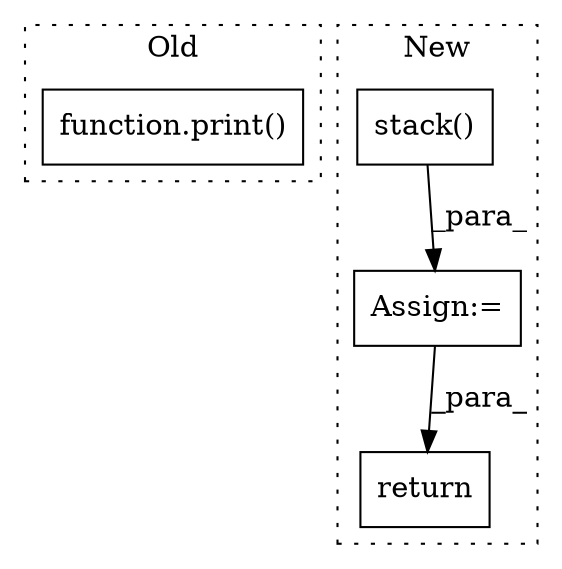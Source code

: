digraph G {
subgraph cluster0 {
1 [label="function.print()" a="75" s="41476,41511" l="6,1" shape="box"];
label = "Old";
style="dotted";
}
subgraph cluster1 {
2 [label="stack()" a="75" s="41252,41384" l="33,18" shape="box"];
3 [label="Assign:=" a="68" s="41249" l="3" shape="box"];
4 [label="return" a="93" s="41419" l="7" shape="box"];
label = "New";
style="dotted";
}
2 -> 3 [label="_para_"];
3 -> 4 [label="_para_"];
}